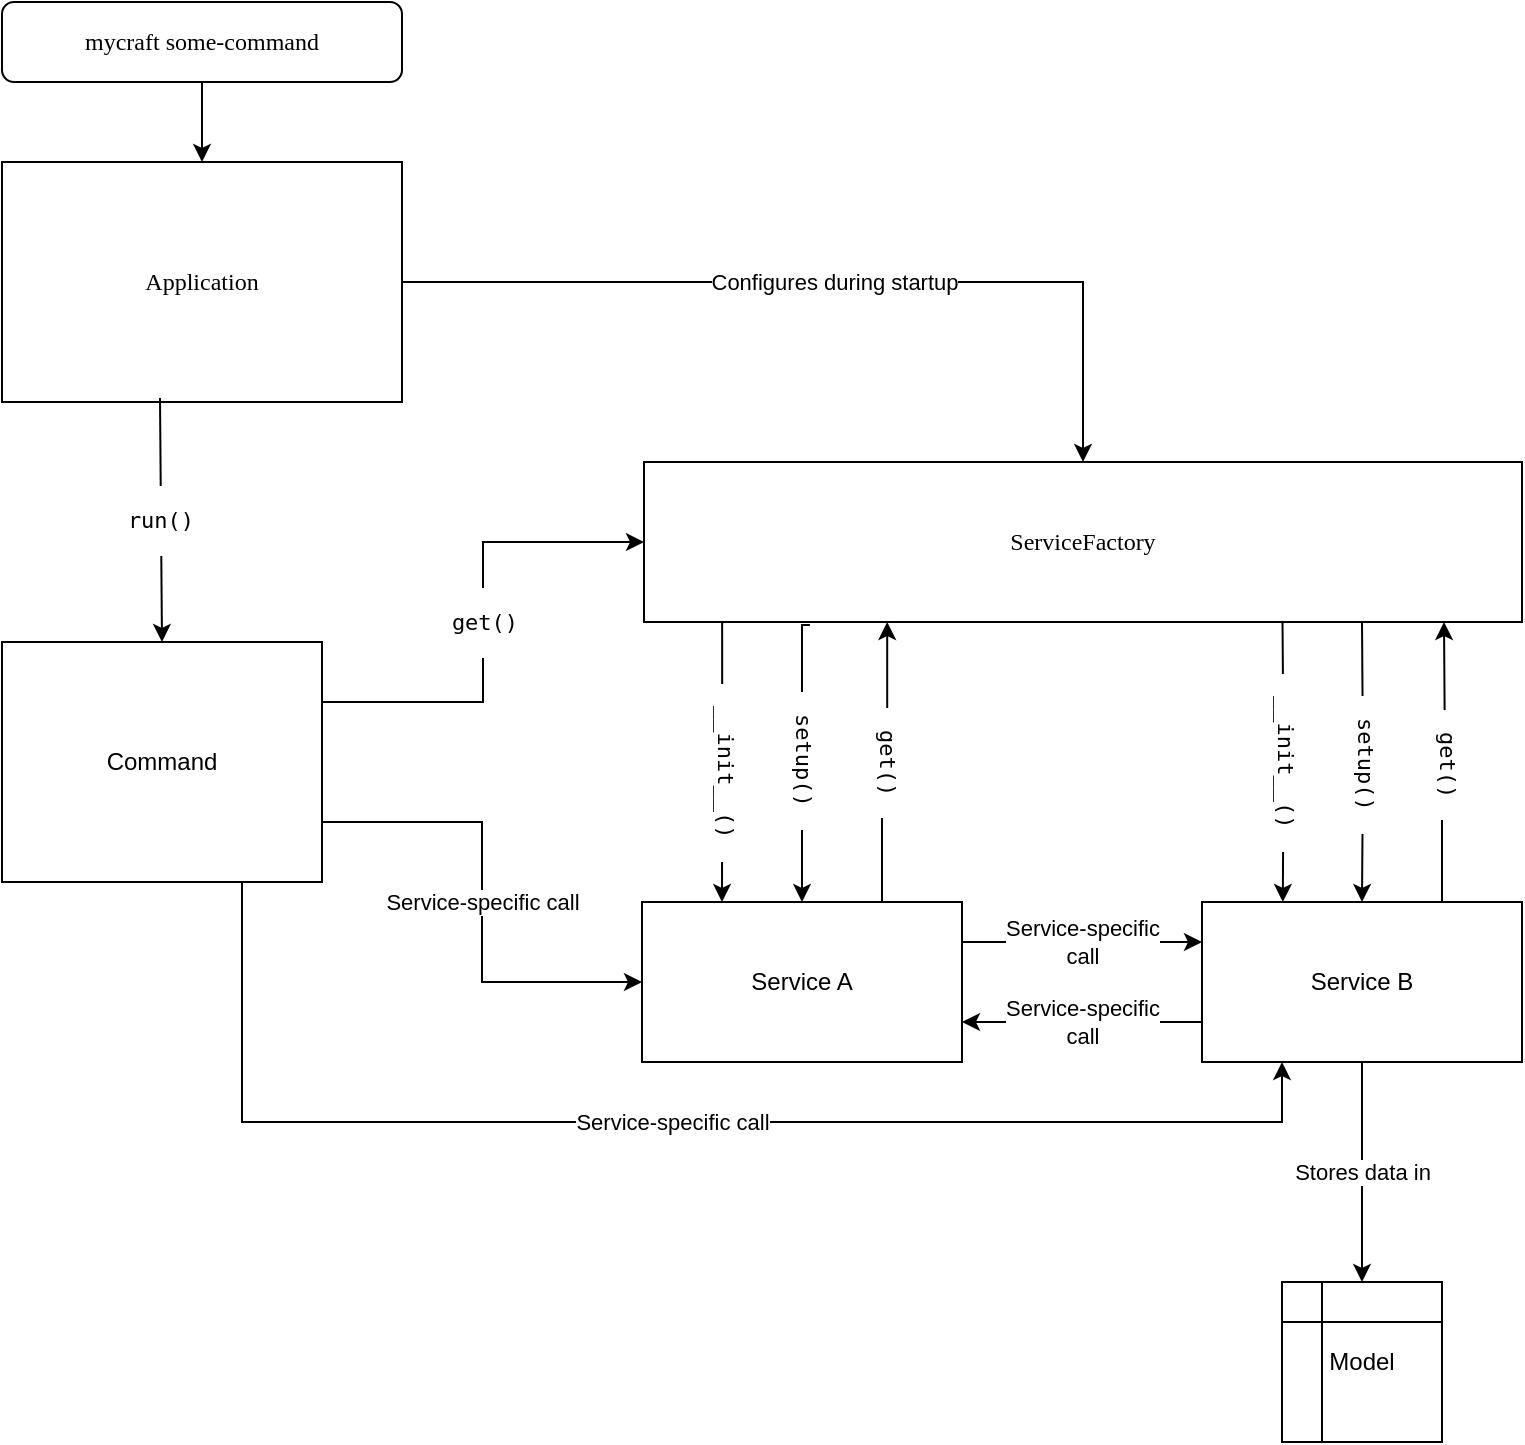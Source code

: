 <mxfile version="27.1.6">
  <diagram name="Page-1" id="O0FtHVVmj2u5BV97LrMy">
    <mxGraphModel dx="950" dy="1672" grid="1" gridSize="10" guides="1" tooltips="1" connect="1" arrows="1" fold="1" page="1" pageScale="1" pageWidth="850" pageHeight="1100" math="0" shadow="0">
      <root>
        <mxCell id="0" />
        <mxCell id="1" parent="0" />
        <mxCell id="51bFuPqoC1Xf6a4x8MY_-6" value="&lt;pre&gt;&lt;font data-font-src=&quot;https://fonts.googleapis.com/css?family=ubuntu+mono&quot; face=&quot;ubuntu mono&quot;&gt;mycraft some-command&lt;/font&gt;&lt;/pre&gt;" style="rounded=1;whiteSpace=wrap;html=1;" vertex="1" parent="1">
          <mxGeometry x="40" y="40" width="200" height="40" as="geometry" />
        </mxCell>
        <mxCell id="51bFuPqoC1Xf6a4x8MY_-49" value="Configures during startup" style="edgeStyle=orthogonalEdgeStyle;rounded=0;orthogonalLoop=1;jettySize=auto;html=1;exitX=1;exitY=0.5;exitDx=0;exitDy=0;" edge="1" parent="1" source="51bFuPqoC1Xf6a4x8MY_-7" target="51bFuPqoC1Xf6a4x8MY_-9">
          <mxGeometry relative="1" as="geometry" />
        </mxCell>
        <mxCell id="51bFuPqoC1Xf6a4x8MY_-7" value="&lt;pre&gt;&lt;font data-font-src=&quot;https://fonts.googleapis.com/css?family=ubuntu+mono&quot; face=&quot;ubuntu mono&quot;&gt;Application&lt;/font&gt;&lt;/pre&gt;" style="rounded=0;whiteSpace=wrap;html=1;" vertex="1" parent="1">
          <mxGeometry x="40" y="120" width="200" height="120" as="geometry" />
        </mxCell>
        <mxCell id="51bFuPqoC1Xf6a4x8MY_-8" value="" style="endArrow=classic;html=1;rounded=0;exitX=0.5;exitY=1;exitDx=0;exitDy=0;entryX=0.5;entryY=0;entryDx=0;entryDy=0;" edge="1" parent="1" source="51bFuPqoC1Xf6a4x8MY_-6" target="51bFuPqoC1Xf6a4x8MY_-7">
          <mxGeometry width="50" height="50" relative="1" as="geometry">
            <mxPoint x="450" y="920" as="sourcePoint" />
            <mxPoint x="500" y="870" as="targetPoint" />
          </mxGeometry>
        </mxCell>
        <mxCell id="51bFuPqoC1Xf6a4x8MY_-27" style="edgeStyle=orthogonalEdgeStyle;rounded=0;orthogonalLoop=1;jettySize=auto;html=1;exitX=0.089;exitY=1;exitDx=0;exitDy=0;entryX=0.25;entryY=0;entryDx=0;entryDy=0;exitPerimeter=0;" edge="1" parent="1" source="51bFuPqoC1Xf6a4x8MY_-9" target="51bFuPqoC1Xf6a4x8MY_-14">
          <mxGeometry relative="1" as="geometry">
            <Array as="points" />
          </mxGeometry>
        </mxCell>
        <mxCell id="51bFuPqoC1Xf6a4x8MY_-28" value="&lt;pre&gt;__init__()&lt;/pre&gt;" style="edgeLabel;html=1;align=center;verticalAlign=middle;resizable=0;points=[];textDirection=vertical-lr;" vertex="1" connectable="0" parent="51bFuPqoC1Xf6a4x8MY_-27">
          <mxGeometry x="0.061" y="1" relative="1" as="geometry">
            <mxPoint as="offset" />
          </mxGeometry>
        </mxCell>
        <mxCell id="51bFuPqoC1Xf6a4x8MY_-29" value="&lt;pre&gt;setup()&lt;/pre&gt;" style="edgeStyle=orthogonalEdgeStyle;rounded=0;orthogonalLoop=1;jettySize=auto;html=1;exitX=0.189;exitY=1.019;exitDx=0;exitDy=0;entryX=0.5;entryY=0;entryDx=0;entryDy=0;exitPerimeter=0;textDirection=vertical-lr;" edge="1" parent="1" source="51bFuPqoC1Xf6a4x8MY_-9" target="51bFuPqoC1Xf6a4x8MY_-14">
          <mxGeometry relative="1" as="geometry">
            <Array as="points">
              <mxPoint x="440" y="352" />
            </Array>
          </mxGeometry>
        </mxCell>
        <mxCell id="51bFuPqoC1Xf6a4x8MY_-9" value="&lt;pre&gt;&lt;font face=&quot;ubuntu mono&quot;&gt;ServiceFactory&lt;/font&gt;&lt;/pre&gt;" style="rounded=0;whiteSpace=wrap;html=1;" vertex="1" parent="1">
          <mxGeometry x="361" y="270" width="439" height="80" as="geometry" />
        </mxCell>
        <mxCell id="51bFuPqoC1Xf6a4x8MY_-14" value="Service A" style="rounded=0;whiteSpace=wrap;html=1;" vertex="1" parent="1">
          <mxGeometry x="360" y="490" width="160" height="80" as="geometry" />
        </mxCell>
        <mxCell id="51bFuPqoC1Xf6a4x8MY_-36" value="&lt;div&gt;Service-specific call&lt;/div&gt;" style="edgeStyle=orthogonalEdgeStyle;rounded=0;orthogonalLoop=1;jettySize=auto;html=1;exitX=0.75;exitY=1;exitDx=0;exitDy=0;entryX=0.25;entryY=1;entryDx=0;entryDy=0;" edge="1" parent="1" source="51bFuPqoC1Xf6a4x8MY_-18" target="51bFuPqoC1Xf6a4x8MY_-34">
          <mxGeometry relative="1" as="geometry">
            <Array as="points">
              <mxPoint x="160" y="600" />
              <mxPoint x="680" y="600" />
            </Array>
          </mxGeometry>
        </mxCell>
        <mxCell id="51bFuPqoC1Xf6a4x8MY_-43" value="Service-specific call" style="edgeStyle=orthogonalEdgeStyle;rounded=0;orthogonalLoop=1;jettySize=auto;html=1;exitX=1;exitY=0.75;exitDx=0;exitDy=0;entryX=0;entryY=0.5;entryDx=0;entryDy=0;" edge="1" parent="1" source="51bFuPqoC1Xf6a4x8MY_-18" target="51bFuPqoC1Xf6a4x8MY_-14">
          <mxGeometry relative="1" as="geometry" />
        </mxCell>
        <mxCell id="51bFuPqoC1Xf6a4x8MY_-44" value="&lt;pre&gt;get()&lt;/pre&gt;" style="edgeStyle=orthogonalEdgeStyle;rounded=0;orthogonalLoop=1;jettySize=auto;html=1;exitX=1;exitY=0.25;exitDx=0;exitDy=0;entryX=0;entryY=0.5;entryDx=0;entryDy=0;" edge="1" parent="1" source="51bFuPqoC1Xf6a4x8MY_-18" target="51bFuPqoC1Xf6a4x8MY_-9">
          <mxGeometry relative="1" as="geometry" />
        </mxCell>
        <mxCell id="51bFuPqoC1Xf6a4x8MY_-18" value="Command" style="rounded=0;whiteSpace=wrap;html=1;" vertex="1" parent="1">
          <mxGeometry x="40" y="360" width="160" height="120" as="geometry" />
        </mxCell>
        <mxCell id="51bFuPqoC1Xf6a4x8MY_-19" value="&lt;pre&gt;run()&lt;/pre&gt;" style="endArrow=classic;html=1;rounded=0;exitX=0.395;exitY=0.983;exitDx=0;exitDy=0;exitPerimeter=0;entryX=0.5;entryY=0;entryDx=0;entryDy=0;" edge="1" parent="1" source="51bFuPqoC1Xf6a4x8MY_-7" target="51bFuPqoC1Xf6a4x8MY_-18">
          <mxGeometry width="50" height="50" relative="1" as="geometry">
            <mxPoint x="450" y="920" as="sourcePoint" />
            <mxPoint x="500" y="870" as="targetPoint" />
          </mxGeometry>
        </mxCell>
        <mxCell id="51bFuPqoC1Xf6a4x8MY_-30" value="&lt;pre&gt;get()&lt;/pre&gt;" style="edgeStyle=orthogonalEdgeStyle;rounded=0;orthogonalLoop=1;jettySize=auto;html=1;exitX=0.75;exitY=0;exitDx=0;exitDy=0;entryX=0.277;entryY=1;entryDx=0;entryDy=0;entryPerimeter=0;textDirection=vertical-lr;" edge="1" parent="1" source="51bFuPqoC1Xf6a4x8MY_-14" target="51bFuPqoC1Xf6a4x8MY_-9">
          <mxGeometry relative="1" as="geometry" />
        </mxCell>
        <mxCell id="51bFuPqoC1Xf6a4x8MY_-33" value="&lt;pre&gt;setup()&lt;/pre&gt;" style="edgeStyle=orthogonalEdgeStyle;rounded=0;orthogonalLoop=1;jettySize=auto;html=1;entryX=0.5;entryY=0;entryDx=0;entryDy=0;textDirection=vertical-lr;" edge="1" parent="1" target="51bFuPqoC1Xf6a4x8MY_-34">
          <mxGeometry relative="1" as="geometry">
            <mxPoint x="720" y="350" as="sourcePoint" />
          </mxGeometry>
        </mxCell>
        <mxCell id="51bFuPqoC1Xf6a4x8MY_-39" value="&lt;div&gt;Service-specific&lt;/div&gt;&lt;div&gt;call&lt;/div&gt;" style="edgeStyle=orthogonalEdgeStyle;rounded=0;orthogonalLoop=1;jettySize=auto;html=1;exitX=0;exitY=0.75;exitDx=0;exitDy=0;entryX=1;entryY=0.75;entryDx=0;entryDy=0;" edge="1" parent="1" source="51bFuPqoC1Xf6a4x8MY_-34" target="51bFuPqoC1Xf6a4x8MY_-14">
          <mxGeometry relative="1" as="geometry" />
        </mxCell>
        <mxCell id="51bFuPqoC1Xf6a4x8MY_-34" value="Service B" style="rounded=0;whiteSpace=wrap;html=1;" vertex="1" parent="1">
          <mxGeometry x="640" y="490" width="160" height="80" as="geometry" />
        </mxCell>
        <mxCell id="51bFuPqoC1Xf6a4x8MY_-35" value="&lt;pre&gt;get()&lt;/pre&gt;" style="edgeStyle=orthogonalEdgeStyle;rounded=0;orthogonalLoop=1;jettySize=auto;html=1;exitX=0.75;exitY=0;exitDx=0;exitDy=0;entryX=0.334;entryY=0.994;entryDx=0;entryDy=0;entryPerimeter=0;textDirection=vertical-lr;" edge="1" parent="1" source="51bFuPqoC1Xf6a4x8MY_-34">
          <mxGeometry relative="1" as="geometry">
            <mxPoint x="761" y="350" as="targetPoint" />
          </mxGeometry>
        </mxCell>
        <mxCell id="51bFuPqoC1Xf6a4x8MY_-38" value="&lt;div&gt;Service-specific&lt;/div&gt;&lt;div&gt;call&lt;/div&gt;" style="endArrow=classic;html=1;rounded=0;entryX=0;entryY=0.25;entryDx=0;entryDy=0;" edge="1" parent="1" target="51bFuPqoC1Xf6a4x8MY_-34">
          <mxGeometry width="50" height="50" relative="1" as="geometry">
            <mxPoint x="520" y="510" as="sourcePoint" />
            <mxPoint x="570" y="460" as="targetPoint" />
          </mxGeometry>
        </mxCell>
        <mxCell id="51bFuPqoC1Xf6a4x8MY_-45" value="Model" style="shape=internalStorage;whiteSpace=wrap;html=1;backgroundOutline=1;" vertex="1" parent="1">
          <mxGeometry x="680" y="680" width="80" height="80" as="geometry" />
        </mxCell>
        <mxCell id="51bFuPqoC1Xf6a4x8MY_-46" value="Stores data in" style="endArrow=classic;html=1;rounded=0;exitX=0.5;exitY=1;exitDx=0;exitDy=0;entryX=0.5;entryY=0;entryDx=0;entryDy=0;" edge="1" parent="1" source="51bFuPqoC1Xf6a4x8MY_-34" target="51bFuPqoC1Xf6a4x8MY_-45">
          <mxGeometry width="50" height="50" relative="1" as="geometry">
            <mxPoint x="760" y="630" as="sourcePoint" />
            <mxPoint x="810" y="580" as="targetPoint" />
          </mxGeometry>
        </mxCell>
        <mxCell id="51bFuPqoC1Xf6a4x8MY_-47" value="&lt;pre&gt;__init__()&lt;/pre&gt;" style="edgeStyle=orthogonalEdgeStyle;rounded=0;orthogonalLoop=1;jettySize=auto;html=1;exitX=0.75;exitY=1;exitDx=0;exitDy=0;entryX=0.315;entryY=0;entryDx=0;entryDy=0;entryPerimeter=0;textDirection=vertical-lr;" edge="1" parent="1">
          <mxGeometry relative="1" as="geometry">
            <mxPoint x="680.25" y="350" as="sourcePoint" />
            <mxPoint x="680.4" y="490" as="targetPoint" />
          </mxGeometry>
        </mxCell>
      </root>
    </mxGraphModel>
  </diagram>
</mxfile>
